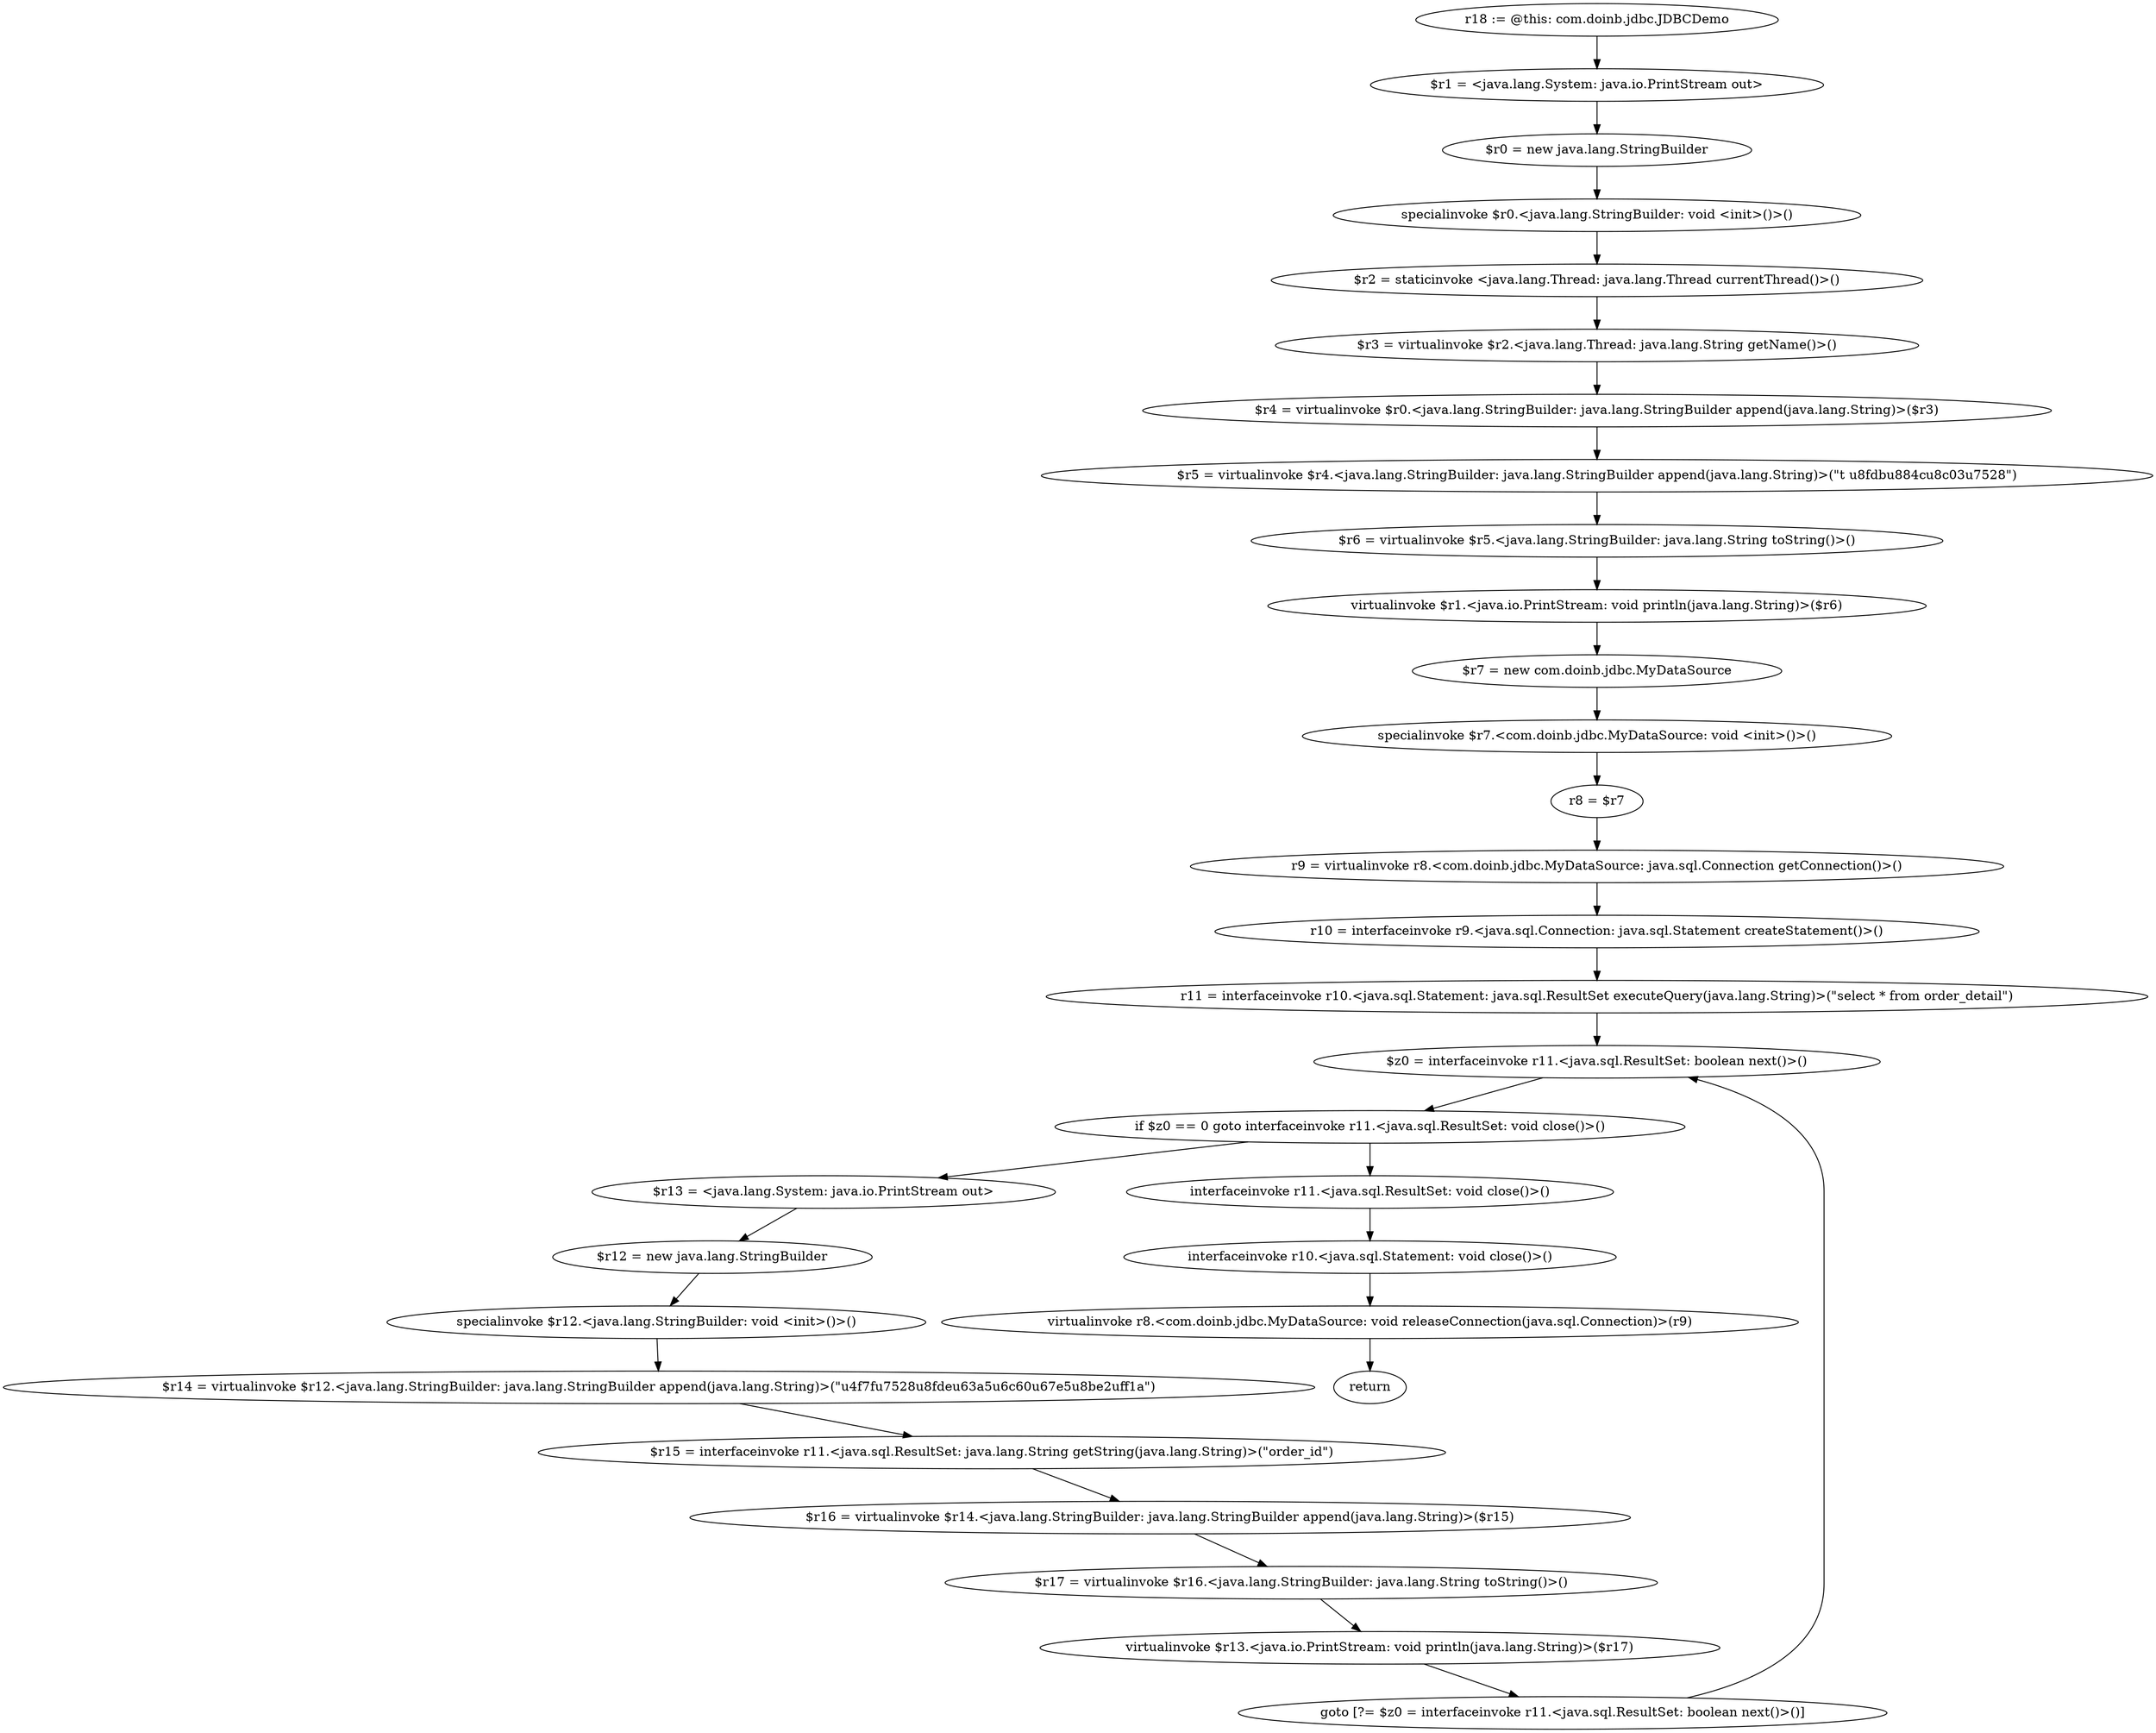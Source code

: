 digraph "unitGraph" {
    "r18 := @this: com.doinb.jdbc.JDBCDemo"
    "$r1 = <java.lang.System: java.io.PrintStream out>"
    "$r0 = new java.lang.StringBuilder"
    "specialinvoke $r0.<java.lang.StringBuilder: void <init>()>()"
    "$r2 = staticinvoke <java.lang.Thread: java.lang.Thread currentThread()>()"
    "$r3 = virtualinvoke $r2.<java.lang.Thread: java.lang.String getName()>()"
    "$r4 = virtualinvoke $r0.<java.lang.StringBuilder: java.lang.StringBuilder append(java.lang.String)>($r3)"
    "$r5 = virtualinvoke $r4.<java.lang.StringBuilder: java.lang.StringBuilder append(java.lang.String)>(\"\t \u8fdb\u884c\u8c03\u7528\")"
    "$r6 = virtualinvoke $r5.<java.lang.StringBuilder: java.lang.String toString()>()"
    "virtualinvoke $r1.<java.io.PrintStream: void println(java.lang.String)>($r6)"
    "$r7 = new com.doinb.jdbc.MyDataSource"
    "specialinvoke $r7.<com.doinb.jdbc.MyDataSource: void <init>()>()"
    "r8 = $r7"
    "r9 = virtualinvoke r8.<com.doinb.jdbc.MyDataSource: java.sql.Connection getConnection()>()"
    "r10 = interfaceinvoke r9.<java.sql.Connection: java.sql.Statement createStatement()>()"
    "r11 = interfaceinvoke r10.<java.sql.Statement: java.sql.ResultSet executeQuery(java.lang.String)>(\"select * from order_detail\")"
    "$z0 = interfaceinvoke r11.<java.sql.ResultSet: boolean next()>()"
    "if $z0 == 0 goto interfaceinvoke r11.<java.sql.ResultSet: void close()>()"
    "$r13 = <java.lang.System: java.io.PrintStream out>"
    "$r12 = new java.lang.StringBuilder"
    "specialinvoke $r12.<java.lang.StringBuilder: void <init>()>()"
    "$r14 = virtualinvoke $r12.<java.lang.StringBuilder: java.lang.StringBuilder append(java.lang.String)>(\"\u4f7f\u7528\u8fde\u63a5\u6c60\u67e5\u8be2\uff1a\")"
    "$r15 = interfaceinvoke r11.<java.sql.ResultSet: java.lang.String getString(java.lang.String)>(\"order_id\")"
    "$r16 = virtualinvoke $r14.<java.lang.StringBuilder: java.lang.StringBuilder append(java.lang.String)>($r15)"
    "$r17 = virtualinvoke $r16.<java.lang.StringBuilder: java.lang.String toString()>()"
    "virtualinvoke $r13.<java.io.PrintStream: void println(java.lang.String)>($r17)"
    "goto [?= $z0 = interfaceinvoke r11.<java.sql.ResultSet: boolean next()>()]"
    "interfaceinvoke r11.<java.sql.ResultSet: void close()>()"
    "interfaceinvoke r10.<java.sql.Statement: void close()>()"
    "virtualinvoke r8.<com.doinb.jdbc.MyDataSource: void releaseConnection(java.sql.Connection)>(r9)"
    "return"
    "r18 := @this: com.doinb.jdbc.JDBCDemo"->"$r1 = <java.lang.System: java.io.PrintStream out>";
    "$r1 = <java.lang.System: java.io.PrintStream out>"->"$r0 = new java.lang.StringBuilder";
    "$r0 = new java.lang.StringBuilder"->"specialinvoke $r0.<java.lang.StringBuilder: void <init>()>()";
    "specialinvoke $r0.<java.lang.StringBuilder: void <init>()>()"->"$r2 = staticinvoke <java.lang.Thread: java.lang.Thread currentThread()>()";
    "$r2 = staticinvoke <java.lang.Thread: java.lang.Thread currentThread()>()"->"$r3 = virtualinvoke $r2.<java.lang.Thread: java.lang.String getName()>()";
    "$r3 = virtualinvoke $r2.<java.lang.Thread: java.lang.String getName()>()"->"$r4 = virtualinvoke $r0.<java.lang.StringBuilder: java.lang.StringBuilder append(java.lang.String)>($r3)";
    "$r4 = virtualinvoke $r0.<java.lang.StringBuilder: java.lang.StringBuilder append(java.lang.String)>($r3)"->"$r5 = virtualinvoke $r4.<java.lang.StringBuilder: java.lang.StringBuilder append(java.lang.String)>(\"\t \u8fdb\u884c\u8c03\u7528\")";
    "$r5 = virtualinvoke $r4.<java.lang.StringBuilder: java.lang.StringBuilder append(java.lang.String)>(\"\t \u8fdb\u884c\u8c03\u7528\")"->"$r6 = virtualinvoke $r5.<java.lang.StringBuilder: java.lang.String toString()>()";
    "$r6 = virtualinvoke $r5.<java.lang.StringBuilder: java.lang.String toString()>()"->"virtualinvoke $r1.<java.io.PrintStream: void println(java.lang.String)>($r6)";
    "virtualinvoke $r1.<java.io.PrintStream: void println(java.lang.String)>($r6)"->"$r7 = new com.doinb.jdbc.MyDataSource";
    "$r7 = new com.doinb.jdbc.MyDataSource"->"specialinvoke $r7.<com.doinb.jdbc.MyDataSource: void <init>()>()";
    "specialinvoke $r7.<com.doinb.jdbc.MyDataSource: void <init>()>()"->"r8 = $r7";
    "r8 = $r7"->"r9 = virtualinvoke r8.<com.doinb.jdbc.MyDataSource: java.sql.Connection getConnection()>()";
    "r9 = virtualinvoke r8.<com.doinb.jdbc.MyDataSource: java.sql.Connection getConnection()>()"->"r10 = interfaceinvoke r9.<java.sql.Connection: java.sql.Statement createStatement()>()";
    "r10 = interfaceinvoke r9.<java.sql.Connection: java.sql.Statement createStatement()>()"->"r11 = interfaceinvoke r10.<java.sql.Statement: java.sql.ResultSet executeQuery(java.lang.String)>(\"select * from order_detail\")";
    "r11 = interfaceinvoke r10.<java.sql.Statement: java.sql.ResultSet executeQuery(java.lang.String)>(\"select * from order_detail\")"->"$z0 = interfaceinvoke r11.<java.sql.ResultSet: boolean next()>()";
    "$z0 = interfaceinvoke r11.<java.sql.ResultSet: boolean next()>()"->"if $z0 == 0 goto interfaceinvoke r11.<java.sql.ResultSet: void close()>()";
    "if $z0 == 0 goto interfaceinvoke r11.<java.sql.ResultSet: void close()>()"->"$r13 = <java.lang.System: java.io.PrintStream out>";
    "if $z0 == 0 goto interfaceinvoke r11.<java.sql.ResultSet: void close()>()"->"interfaceinvoke r11.<java.sql.ResultSet: void close()>()";
    "$r13 = <java.lang.System: java.io.PrintStream out>"->"$r12 = new java.lang.StringBuilder";
    "$r12 = new java.lang.StringBuilder"->"specialinvoke $r12.<java.lang.StringBuilder: void <init>()>()";
    "specialinvoke $r12.<java.lang.StringBuilder: void <init>()>()"->"$r14 = virtualinvoke $r12.<java.lang.StringBuilder: java.lang.StringBuilder append(java.lang.String)>(\"\u4f7f\u7528\u8fde\u63a5\u6c60\u67e5\u8be2\uff1a\")";
    "$r14 = virtualinvoke $r12.<java.lang.StringBuilder: java.lang.StringBuilder append(java.lang.String)>(\"\u4f7f\u7528\u8fde\u63a5\u6c60\u67e5\u8be2\uff1a\")"->"$r15 = interfaceinvoke r11.<java.sql.ResultSet: java.lang.String getString(java.lang.String)>(\"order_id\")";
    "$r15 = interfaceinvoke r11.<java.sql.ResultSet: java.lang.String getString(java.lang.String)>(\"order_id\")"->"$r16 = virtualinvoke $r14.<java.lang.StringBuilder: java.lang.StringBuilder append(java.lang.String)>($r15)";
    "$r16 = virtualinvoke $r14.<java.lang.StringBuilder: java.lang.StringBuilder append(java.lang.String)>($r15)"->"$r17 = virtualinvoke $r16.<java.lang.StringBuilder: java.lang.String toString()>()";
    "$r17 = virtualinvoke $r16.<java.lang.StringBuilder: java.lang.String toString()>()"->"virtualinvoke $r13.<java.io.PrintStream: void println(java.lang.String)>($r17)";
    "virtualinvoke $r13.<java.io.PrintStream: void println(java.lang.String)>($r17)"->"goto [?= $z0 = interfaceinvoke r11.<java.sql.ResultSet: boolean next()>()]";
    "goto [?= $z0 = interfaceinvoke r11.<java.sql.ResultSet: boolean next()>()]"->"$z0 = interfaceinvoke r11.<java.sql.ResultSet: boolean next()>()";
    "interfaceinvoke r11.<java.sql.ResultSet: void close()>()"->"interfaceinvoke r10.<java.sql.Statement: void close()>()";
    "interfaceinvoke r10.<java.sql.Statement: void close()>()"->"virtualinvoke r8.<com.doinb.jdbc.MyDataSource: void releaseConnection(java.sql.Connection)>(r9)";
    "virtualinvoke r8.<com.doinb.jdbc.MyDataSource: void releaseConnection(java.sql.Connection)>(r9)"->"return";
}
